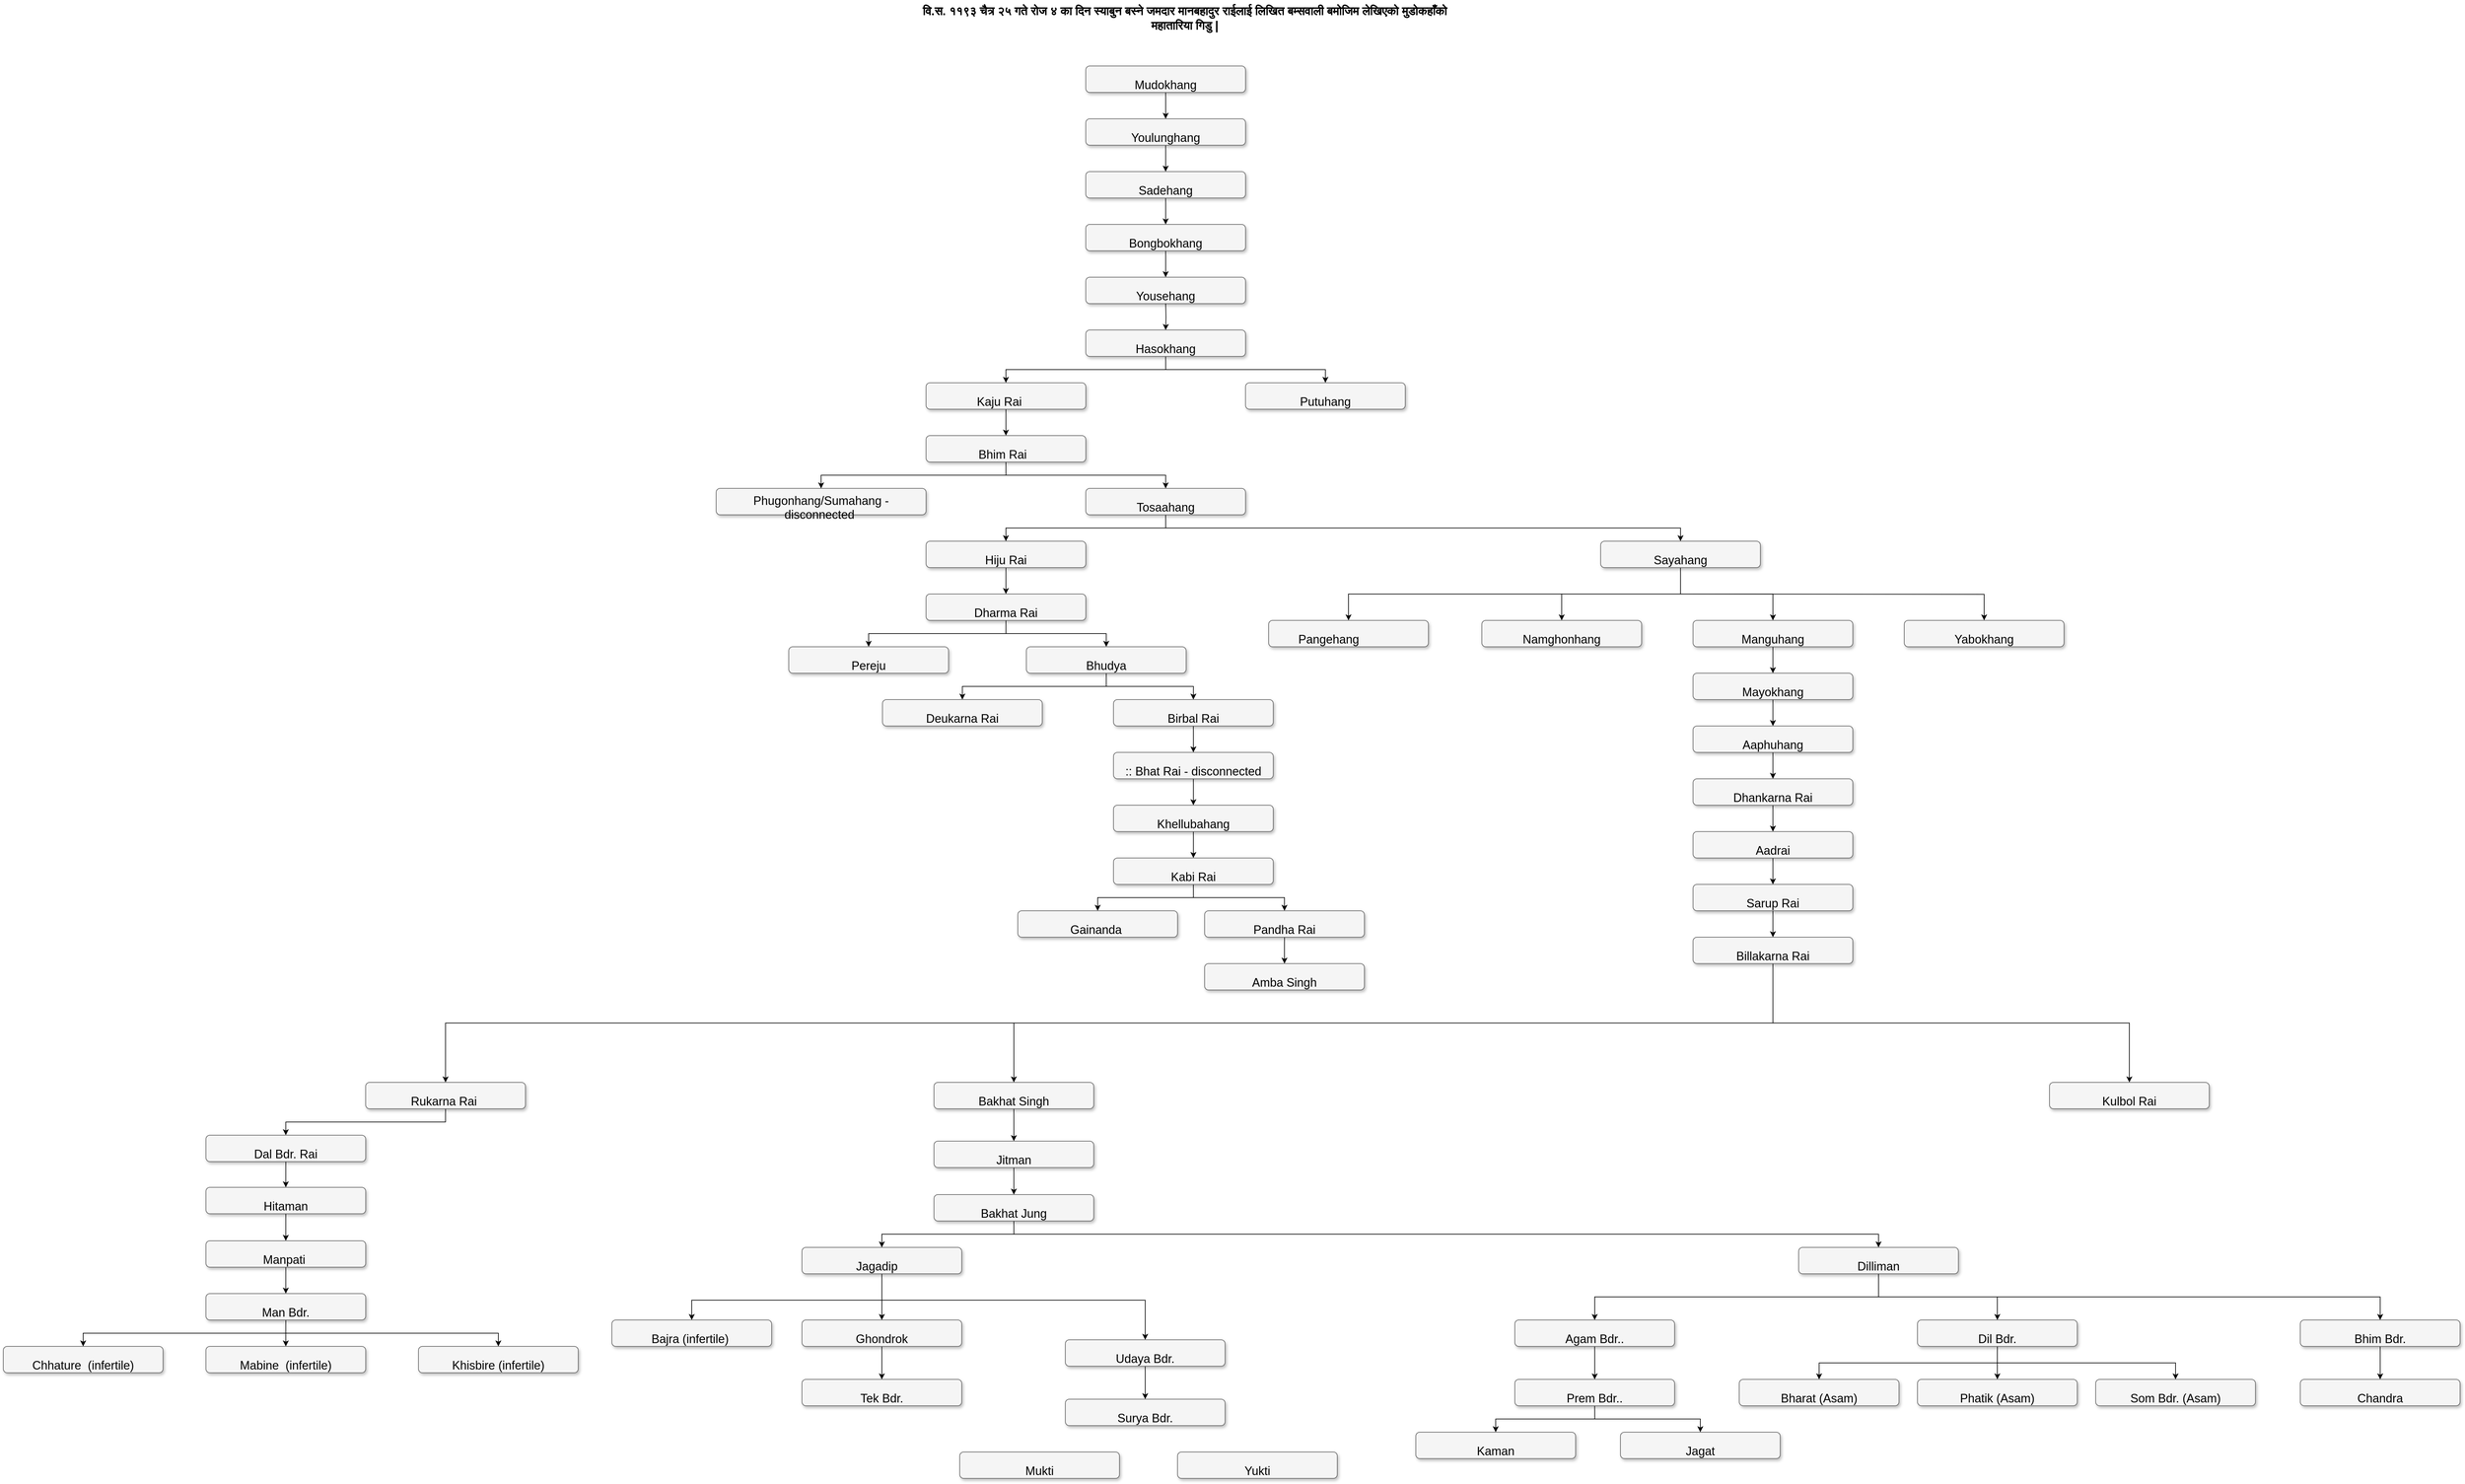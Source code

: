 <mxfile version="14.3.0" type="github">
  <diagram name="Page-1" id="b98fa263-6416-c6ec-5b7d-78bf54ef71d0">
    <mxGraphModel dx="2622" dy="1543" grid="0" gridSize="10" guides="1" tooltips="1" connect="1" arrows="1" fold="1" page="0" pageScale="1.5" pageWidth="827" pageHeight="1169" background="none" math="0" shadow="0">
      <root>
        <mxCell id="0" style=";html=1;" />
        <mxCell id="1" style=";html=1;" parent="0" />
        <mxCell id="pMGXM-O-2ihCk8tD-NnK-10" style="edgeStyle=orthogonalEdgeStyle;rounded=0;orthogonalLoop=1;jettySize=auto;html=1;exitX=0.5;exitY=1;exitDx=0;exitDy=0;entryX=0.5;entryY=0;entryDx=0;entryDy=0;fontSize=18;" edge="1" parent="1" source="pMGXM-O-2ihCk8tD-NnK-1" target="pMGXM-O-2ihCk8tD-NnK-5">
          <mxGeometry relative="1" as="geometry" />
        </mxCell>
        <mxCell id="pMGXM-O-2ihCk8tD-NnK-1" value="&lt;p class=&quot;MsoNormal&quot; style=&quot;margin-bottom: 0.0pt; line-height: normal; font-size: 18px;&quot;&gt;&lt;span style=&quot;font-size: 18px; line-height: 107%; font-family: calibri, sans-serif;&quot;&gt;Bongbokhang&lt;/span&gt;&lt;br style=&quot;font-size: 18px;&quot;&gt;&lt;/p&gt;" style="whiteSpace=wrap;html=1;rounded=1;shadow=1;strokeWidth=1;fontSize=18;align=center;fillColor=#f5f5f5;strokeColor=#666666;" vertex="1" parent="1">
          <mxGeometry x="600" y="-120" width="242" height="40" as="geometry" />
        </mxCell>
        <mxCell id="pMGXM-O-2ihCk8tD-NnK-9" style="edgeStyle=orthogonalEdgeStyle;rounded=0;orthogonalLoop=1;jettySize=auto;html=1;exitX=0.5;exitY=1;exitDx=0;exitDy=0;entryX=0.5;entryY=0;entryDx=0;entryDy=0;fontSize=18;" edge="1" parent="1" source="pMGXM-O-2ihCk8tD-NnK-2" target="pMGXM-O-2ihCk8tD-NnK-1">
          <mxGeometry relative="1" as="geometry" />
        </mxCell>
        <mxCell id="pMGXM-O-2ihCk8tD-NnK-2" value="&lt;p class=&quot;MsoNormal&quot; style=&quot;margin-bottom: 0.0pt; line-height: normal; font-size: 18px;&quot;&gt;&lt;span style=&quot;font-size: 18px;&quot;&gt;Sadehang&lt;/span&gt;&lt;/p&gt;" style="whiteSpace=wrap;html=1;rounded=1;shadow=1;strokeWidth=1;fontSize=18;align=center;fillColor=#f5f5f5;strokeColor=#666666;" vertex="1" parent="1">
          <mxGeometry x="600" y="-200" width="242" height="40" as="geometry" />
        </mxCell>
        <mxCell id="pMGXM-O-2ihCk8tD-NnK-8" style="edgeStyle=orthogonalEdgeStyle;rounded=0;orthogonalLoop=1;jettySize=auto;html=1;exitX=0.5;exitY=1;exitDx=0;exitDy=0;fontSize=18;" edge="1" parent="1" source="pMGXM-O-2ihCk8tD-NnK-3" target="pMGXM-O-2ihCk8tD-NnK-2">
          <mxGeometry relative="1" as="geometry" />
        </mxCell>
        <mxCell id="pMGXM-O-2ihCk8tD-NnK-3" value="&lt;p class=&quot;MsoNormal&quot; style=&quot;margin-bottom: 0.0pt; line-height: normal; font-size: 18px;&quot;&gt;&lt;span style=&quot;font-size: 18px; line-height: 107%; font-family: calibri, sans-serif;&quot;&gt;Youlunghang&lt;/span&gt;&lt;br style=&quot;font-size: 18px;&quot;&gt;&lt;/p&gt;" style="whiteSpace=wrap;html=1;rounded=1;shadow=1;strokeWidth=1;fontSize=18;align=center;fillColor=#f5f5f5;strokeColor=#666666;" vertex="1" parent="1">
          <mxGeometry x="600" y="-280" width="242" height="40" as="geometry" />
        </mxCell>
        <mxCell id="pMGXM-O-2ihCk8tD-NnK-7" style="edgeStyle=orthogonalEdgeStyle;rounded=0;orthogonalLoop=1;jettySize=auto;html=1;exitX=0.5;exitY=1;exitDx=0;exitDy=0;fontSize=18;" edge="1" parent="1" source="pMGXM-O-2ihCk8tD-NnK-4" target="pMGXM-O-2ihCk8tD-NnK-3">
          <mxGeometry relative="1" as="geometry" />
        </mxCell>
        <mxCell id="pMGXM-O-2ihCk8tD-NnK-4" value="&lt;p class=&quot;MsoNormal&quot; style=&quot;margin-bottom: 0.0pt; line-height: normal; font-size: 18px;&quot;&gt;&lt;span style=&quot;font-size: 18px;&quot;&gt;Mudokhang&lt;/span&gt;&lt;/p&gt;" style="whiteSpace=wrap;html=1;rounded=1;shadow=1;strokeWidth=1;fontSize=18;align=center;fillColor=#f5f5f5;strokeColor=#666666;" vertex="1" parent="1">
          <mxGeometry x="600" y="-360" width="242" height="40" as="geometry" />
        </mxCell>
        <mxCell id="pMGXM-O-2ihCk8tD-NnK-5" value="&lt;p class=&quot;MsoNormal&quot; style=&quot;margin-bottom: 0.0pt; line-height: normal; font-size: 18px;&quot;&gt;&lt;span style=&quot;font-size: 18px;&quot;&gt;Yousehang&lt;/span&gt;&lt;/p&gt;" style="whiteSpace=wrap;html=1;rounded=1;shadow=1;strokeWidth=1;fontSize=18;align=center;fillColor=#f5f5f5;strokeColor=#666666;" vertex="1" parent="1">
          <mxGeometry x="600" y="-40" width="242" height="40" as="geometry" />
        </mxCell>
        <mxCell id="pMGXM-O-2ihCk8tD-NnK-11" style="edgeStyle=orthogonalEdgeStyle;rounded=0;orthogonalLoop=1;jettySize=auto;html=1;exitX=0.5;exitY=1;exitDx=0;exitDy=0;entryX=0.5;entryY=0;entryDx=0;entryDy=0;fontSize=18;" edge="1" parent="1">
          <mxGeometry relative="1" as="geometry">
            <mxPoint x="721.0" as="sourcePoint" />
            <mxPoint x="721.0" y="40" as="targetPoint" />
          </mxGeometry>
        </mxCell>
        <mxCell id="pMGXM-O-2ihCk8tD-NnK-16" style="edgeStyle=orthogonalEdgeStyle;rounded=0;orthogonalLoop=1;jettySize=auto;html=1;exitX=0.5;exitY=1;exitDx=0;exitDy=0;fontSize=18;" edge="1" parent="1" source="pMGXM-O-2ihCk8tD-NnK-13" target="pMGXM-O-2ihCk8tD-NnK-14">
          <mxGeometry relative="1" as="geometry" />
        </mxCell>
        <mxCell id="pMGXM-O-2ihCk8tD-NnK-20" style="edgeStyle=orthogonalEdgeStyle;rounded=0;orthogonalLoop=1;jettySize=auto;html=1;fontSize=18;" edge="1" parent="1" source="pMGXM-O-2ihCk8tD-NnK-13" target="pMGXM-O-2ihCk8tD-NnK-15">
          <mxGeometry relative="1" as="geometry" />
        </mxCell>
        <mxCell id="pMGXM-O-2ihCk8tD-NnK-13" value="&lt;p class=&quot;MsoNormal&quot; style=&quot;margin-bottom: 0.0pt; line-height: normal; font-size: 18px;&quot;&gt;&lt;span style=&quot;font-size: 18px; line-height: 107%; font-family: calibri, sans-serif;&quot;&gt;Hasokhang&lt;/span&gt;&lt;br style=&quot;font-size: 18px;&quot;&gt;&lt;/p&gt;" style="whiteSpace=wrap;html=1;rounded=1;shadow=1;strokeWidth=1;fontSize=18;align=center;fillColor=#f5f5f5;strokeColor=#666666;" vertex="1" parent="1">
          <mxGeometry x="600" y="40" width="242" height="40" as="geometry" />
        </mxCell>
        <mxCell id="pMGXM-O-2ihCk8tD-NnK-22" style="edgeStyle=orthogonalEdgeStyle;rounded=0;orthogonalLoop=1;jettySize=auto;html=1;exitX=0.5;exitY=1;exitDx=0;exitDy=0;entryX=0.5;entryY=0;entryDx=0;entryDy=0;fontSize=18;" edge="1" parent="1" source="pMGXM-O-2ihCk8tD-NnK-14" target="pMGXM-O-2ihCk8tD-NnK-21">
          <mxGeometry relative="1" as="geometry" />
        </mxCell>
        <mxCell id="pMGXM-O-2ihCk8tD-NnK-14" value="&lt;p class=&quot;MsoNormal&quot; style=&quot;margin-bottom: 0.0pt; line-height: normal; font-size: 18px;&quot;&gt;&lt;span style=&quot;font-size: 18px; line-height: 107%; font-family: calibri, sans-serif;&quot;&gt;Kaju Rai&amp;nbsp; &amp;nbsp;&amp;nbsp;&lt;/span&gt;&lt;br style=&quot;font-size: 18px;&quot;&gt;&lt;/p&gt;" style="whiteSpace=wrap;html=1;rounded=1;shadow=1;strokeWidth=1;fontSize=18;align=center;fillColor=#f5f5f5;strokeColor=#666666;" vertex="1" parent="1">
          <mxGeometry x="358" y="120" width="242" height="40" as="geometry" />
        </mxCell>
        <mxCell id="pMGXM-O-2ihCk8tD-NnK-15" value="&lt;p class=&quot;MsoNormal&quot; style=&quot;margin-bottom: 0.0pt; line-height: normal; font-size: 18px;&quot;&gt;&lt;span style=&quot;font-size: 18px; line-height: 107%; font-family: calibri, sans-serif;&quot;&gt;Putuhang&lt;/span&gt;&lt;br style=&quot;font-size: 18px;&quot;&gt;&lt;/p&gt;" style="whiteSpace=wrap;html=1;rounded=1;shadow=1;strokeWidth=1;fontSize=18;align=center;fillColor=#f5f5f5;strokeColor=#666666;" vertex="1" parent="1">
          <mxGeometry x="842" y="120" width="242" height="40" as="geometry" />
        </mxCell>
        <mxCell id="pMGXM-O-2ihCk8tD-NnK-25" style="edgeStyle=orthogonalEdgeStyle;rounded=0;orthogonalLoop=1;jettySize=auto;html=1;exitX=0.5;exitY=1;exitDx=0;exitDy=0;entryX=0.5;entryY=0;entryDx=0;entryDy=0;fontSize=18;" edge="1" parent="1" source="pMGXM-O-2ihCk8tD-NnK-21" target="pMGXM-O-2ihCk8tD-NnK-24">
          <mxGeometry relative="1" as="geometry" />
        </mxCell>
        <mxCell id="pMGXM-O-2ihCk8tD-NnK-27" style="edgeStyle=orthogonalEdgeStyle;rounded=0;orthogonalLoop=1;jettySize=auto;html=1;exitX=0.5;exitY=1;exitDx=0;exitDy=0;fontSize=18;" edge="1" parent="1" source="pMGXM-O-2ihCk8tD-NnK-21" target="pMGXM-O-2ihCk8tD-NnK-26">
          <mxGeometry relative="1" as="geometry" />
        </mxCell>
        <mxCell id="pMGXM-O-2ihCk8tD-NnK-21" value="&lt;p class=&quot;MsoNormal&quot; style=&quot;margin-bottom: 0.0pt; line-height: normal; font-size: 18px;&quot;&gt;&lt;span style=&quot;font-size: 18px; line-height: 107%; font-family: calibri, sans-serif;&quot;&gt;Bhim Rai&amp;nbsp;&amp;nbsp;&lt;/span&gt;&lt;br style=&quot;font-size: 18px;&quot;&gt;&lt;/p&gt;" style="whiteSpace=wrap;html=1;rounded=1;shadow=1;strokeWidth=1;fontSize=18;align=center;fillColor=#f5f5f5;strokeColor=#666666;" vertex="1" parent="1">
          <mxGeometry x="358" y="200" width="242" height="40" as="geometry" />
        </mxCell>
        <mxCell id="pMGXM-O-2ihCk8tD-NnK-24" value="&lt;p class=&quot;MsoNormal&quot; style=&quot;margin-bottom: 0.0pt; line-height: normal; font-size: 18px;&quot;&gt;&lt;span style=&quot;font-size: 18px; line-height: 107%; font-family: calibri, sans-serif;&quot;&gt;Phugonhang/Sumahang - disconnected&amp;nbsp;&lt;/span&gt;&lt;br style=&quot;font-size: 18px;&quot;&gt;&lt;/p&gt;" style="whiteSpace=wrap;html=1;rounded=1;shadow=1;strokeWidth=1;fontSize=18;align=center;fillColor=#f5f5f5;strokeColor=#666666;" vertex="1" parent="1">
          <mxGeometry x="40" y="280" width="318" height="40" as="geometry" />
        </mxCell>
        <mxCell id="pMGXM-O-2ihCk8tD-NnK-31" style="edgeStyle=orthogonalEdgeStyle;rounded=0;orthogonalLoop=1;jettySize=auto;html=1;exitX=0.5;exitY=1;exitDx=0;exitDy=0;entryX=0.5;entryY=0;entryDx=0;entryDy=0;fontSize=18;" edge="1" parent="1" source="pMGXM-O-2ihCk8tD-NnK-26" target="pMGXM-O-2ihCk8tD-NnK-28">
          <mxGeometry relative="1" as="geometry" />
        </mxCell>
        <mxCell id="pMGXM-O-2ihCk8tD-NnK-32" style="edgeStyle=orthogonalEdgeStyle;rounded=0;orthogonalLoop=1;jettySize=auto;html=1;exitX=0.5;exitY=1;exitDx=0;exitDy=0;fontSize=18;" edge="1" parent="1" source="pMGXM-O-2ihCk8tD-NnK-26" target="pMGXM-O-2ihCk8tD-NnK-29">
          <mxGeometry relative="1" as="geometry" />
        </mxCell>
        <mxCell id="pMGXM-O-2ihCk8tD-NnK-26" value="&lt;p class=&quot;MsoNormal&quot; style=&quot;margin-bottom: 0.0pt; line-height: normal; font-size: 18px;&quot;&gt;&lt;span style=&quot;font-size: 18px; line-height: 107%; font-family: calibri, sans-serif;&quot;&gt;Tosaahang&lt;/span&gt;&lt;br style=&quot;font-size: 18px;&quot;&gt;&lt;/p&gt;" style="whiteSpace=wrap;html=1;rounded=1;shadow=1;strokeWidth=1;fontSize=18;align=center;fillColor=#f5f5f5;strokeColor=#666666;" vertex="1" parent="1">
          <mxGeometry x="600" y="280" width="242" height="40" as="geometry" />
        </mxCell>
        <mxCell id="pMGXM-O-2ihCk8tD-NnK-34" style="edgeStyle=orthogonalEdgeStyle;rounded=0;orthogonalLoop=1;jettySize=auto;html=1;exitX=0.5;exitY=1;exitDx=0;exitDy=0;entryX=0.5;entryY=0;entryDx=0;entryDy=0;fontSize=18;" edge="1" parent="1" source="pMGXM-O-2ihCk8tD-NnK-28" target="pMGXM-O-2ihCk8tD-NnK-33">
          <mxGeometry relative="1" as="geometry" />
        </mxCell>
        <mxCell id="pMGXM-O-2ihCk8tD-NnK-28" value="&lt;p class=&quot;MsoNormal&quot; style=&quot;margin-bottom: 0.0pt; line-height: normal; font-size: 18px;&quot;&gt;&lt;span style=&quot;font-size: 18px; line-height: 107%; font-family: calibri, sans-serif;&quot;&gt;Hiju Rai&lt;/span&gt;&lt;br style=&quot;font-size: 18px;&quot;&gt;&lt;/p&gt;" style="whiteSpace=wrap;html=1;rounded=1;shadow=1;strokeWidth=1;fontSize=18;align=center;fillColor=#f5f5f5;strokeColor=#666666;" vertex="1" parent="1">
          <mxGeometry x="358" y="360" width="242" height="40" as="geometry" />
        </mxCell>
        <mxCell id="pMGXM-O-2ihCk8tD-NnK-47" style="edgeStyle=orthogonalEdgeStyle;rounded=0;orthogonalLoop=1;jettySize=auto;html=1;exitX=0.5;exitY=1;exitDx=0;exitDy=0;fontSize=18;" edge="1" parent="1" source="pMGXM-O-2ihCk8tD-NnK-29" target="pMGXM-O-2ihCk8tD-NnK-41">
          <mxGeometry relative="1" as="geometry" />
        </mxCell>
        <mxCell id="pMGXM-O-2ihCk8tD-NnK-48" style="edgeStyle=orthogonalEdgeStyle;rounded=0;orthogonalLoop=1;jettySize=auto;html=1;fontSize=18;" edge="1" parent="1" source="pMGXM-O-2ihCk8tD-NnK-29" target="pMGXM-O-2ihCk8tD-NnK-42">
          <mxGeometry relative="1" as="geometry" />
        </mxCell>
        <mxCell id="pMGXM-O-2ihCk8tD-NnK-49" style="edgeStyle=orthogonalEdgeStyle;rounded=0;orthogonalLoop=1;jettySize=auto;html=1;entryX=0.5;entryY=0;entryDx=0;entryDy=0;fontSize=18;" edge="1" parent="1" target="pMGXM-O-2ihCk8tD-NnK-45">
          <mxGeometry relative="1" as="geometry">
            <mxPoint x="1501" y="440" as="sourcePoint" />
          </mxGeometry>
        </mxCell>
        <mxCell id="pMGXM-O-2ihCk8tD-NnK-52" style="edgeStyle=orthogonalEdgeStyle;rounded=0;orthogonalLoop=1;jettySize=auto;html=1;fontSize=18;" edge="1" parent="1" source="pMGXM-O-2ihCk8tD-NnK-29" target="pMGXM-O-2ihCk8tD-NnK-44">
          <mxGeometry relative="1" as="geometry" />
        </mxCell>
        <mxCell id="pMGXM-O-2ihCk8tD-NnK-29" value="&lt;p class=&quot;MsoNormal&quot; style=&quot;margin-bottom: 0.0pt; line-height: normal; font-size: 18px;&quot;&gt;&lt;span style=&quot;font-size: 18px; line-height: 107%; font-family: calibri, sans-serif;&quot;&gt;Sayahang&lt;/span&gt;&lt;br style=&quot;font-size: 18px;&quot;&gt;&lt;/p&gt;" style="whiteSpace=wrap;html=1;rounded=1;shadow=1;strokeWidth=1;fontSize=18;align=center;fillColor=#f5f5f5;strokeColor=#666666;" vertex="1" parent="1">
          <mxGeometry x="1380" y="360" width="242" height="40" as="geometry" />
        </mxCell>
        <mxCell id="pMGXM-O-2ihCk8tD-NnK-37" style="edgeStyle=orthogonalEdgeStyle;rounded=0;orthogonalLoop=1;jettySize=auto;html=1;exitX=0.5;exitY=1;exitDx=0;exitDy=0;entryX=0.5;entryY=0;entryDx=0;entryDy=0;fontSize=18;" edge="1" parent="1" source="pMGXM-O-2ihCk8tD-NnK-33" target="pMGXM-O-2ihCk8tD-NnK-35">
          <mxGeometry relative="1" as="geometry" />
        </mxCell>
        <mxCell id="pMGXM-O-2ihCk8tD-NnK-40" style="edgeStyle=orthogonalEdgeStyle;rounded=0;orthogonalLoop=1;jettySize=auto;html=1;exitX=0.5;exitY=1;exitDx=0;exitDy=0;fontSize=18;" edge="1" parent="1" source="pMGXM-O-2ihCk8tD-NnK-33" target="pMGXM-O-2ihCk8tD-NnK-36">
          <mxGeometry relative="1" as="geometry" />
        </mxCell>
        <mxCell id="pMGXM-O-2ihCk8tD-NnK-33" value="&lt;p class=&quot;MsoNormal&quot; style=&quot;margin-bottom: 0.0pt; line-height: normal; font-size: 18px;&quot;&gt;&lt;span style=&quot;font-size: 18px; line-height: 107%; font-family: calibri, sans-serif;&quot;&gt;Dharma Rai&lt;/span&gt;&lt;br style=&quot;font-size: 18px;&quot;&gt;&lt;/p&gt;" style="whiteSpace=wrap;html=1;rounded=1;shadow=1;strokeWidth=1;fontSize=18;align=center;fillColor=#f5f5f5;strokeColor=#666666;" vertex="1" parent="1">
          <mxGeometry x="358" y="440" width="242" height="40" as="geometry" />
        </mxCell>
        <mxCell id="pMGXM-O-2ihCk8tD-NnK-35" value="&lt;p class=&quot;MsoNormal&quot; style=&quot;margin-bottom: 0.0pt; line-height: normal; font-size: 18px;&quot;&gt;&lt;span style=&quot;font-size: 18px; line-height: 107%; font-family: calibri, sans-serif;&quot;&gt;Pereju&lt;/span&gt;&lt;br style=&quot;font-size: 18px;&quot;&gt;&lt;/p&gt;" style="whiteSpace=wrap;html=1;rounded=1;shadow=1;strokeWidth=1;fontSize=18;align=center;fillColor=#f5f5f5;strokeColor=#666666;" vertex="1" parent="1">
          <mxGeometry x="150" y="520" width="242" height="40" as="geometry" />
        </mxCell>
        <mxCell id="pMGXM-O-2ihCk8tD-NnK-142" style="edgeStyle=orthogonalEdgeStyle;rounded=0;orthogonalLoop=1;jettySize=auto;html=1;exitX=0.5;exitY=1;exitDx=0;exitDy=0;fontSize=18;" edge="1" parent="1" source="pMGXM-O-2ihCk8tD-NnK-36" target="pMGXM-O-2ihCk8tD-NnK-140">
          <mxGeometry relative="1" as="geometry">
            <mxPoint x="583.0" y="560" as="sourcePoint" />
          </mxGeometry>
        </mxCell>
        <mxCell id="pMGXM-O-2ihCk8tD-NnK-143" style="edgeStyle=orthogonalEdgeStyle;rounded=0;orthogonalLoop=1;jettySize=auto;html=1;exitX=0.5;exitY=1;exitDx=0;exitDy=0;entryX=0.5;entryY=0;entryDx=0;entryDy=0;fontSize=18;" edge="1" parent="1" source="pMGXM-O-2ihCk8tD-NnK-36" target="pMGXM-O-2ihCk8tD-NnK-141">
          <mxGeometry relative="1" as="geometry">
            <mxPoint x="583.0" y="560" as="sourcePoint" />
          </mxGeometry>
        </mxCell>
        <mxCell id="pMGXM-O-2ihCk8tD-NnK-36" value="&lt;p class=&quot;MsoNormal&quot; style=&quot;margin-bottom: 0.0pt; line-height: normal; font-size: 18px;&quot;&gt;&lt;span style=&quot;font-size: 18px; line-height: 107%; font-family: calibri, sans-serif;&quot;&gt;Bhudya&lt;/span&gt;&lt;br style=&quot;font-size: 18px;&quot;&gt;&lt;/p&gt;" style="whiteSpace=wrap;html=1;rounded=1;shadow=1;strokeWidth=1;fontSize=18;align=center;fillColor=#f5f5f5;strokeColor=#666666;" vertex="1" parent="1">
          <mxGeometry x="510" y="520" width="242" height="40" as="geometry" />
        </mxCell>
        <mxCell id="pMGXM-O-2ihCk8tD-NnK-41" value="&lt;p class=&quot;MsoNormal&quot; style=&quot;margin-bottom: 0.0pt; line-height: normal; font-size: 18px;&quot;&gt;&lt;span style=&quot;font-size: 18px; line-height: 107%; font-family: calibri, sans-serif;&quot;&gt;Pangehang &amp;nbsp;&amp;nbsp;&amp;nbsp;&amp;nbsp;&amp;nbsp;&amp;nbsp; &amp;nbsp; &amp;nbsp;&amp;nbsp;&lt;/span&gt;&lt;br style=&quot;font-size: 18px;&quot;&gt;&lt;/p&gt;" style="whiteSpace=wrap;html=1;rounded=1;shadow=1;strokeWidth=1;fontSize=18;align=center;fillColor=#f5f5f5;strokeColor=#666666;" vertex="1" parent="1">
          <mxGeometry x="877" y="480" width="242" height="40" as="geometry" />
        </mxCell>
        <mxCell id="pMGXM-O-2ihCk8tD-NnK-42" value="&lt;p class=&quot;MsoNormal&quot; style=&quot;margin-bottom: 0.0pt; line-height: normal; font-size: 18px;&quot;&gt;&lt;span style=&quot;font-size: 18px; line-height: 107%; font-family: calibri, sans-serif;&quot;&gt;Namghonhang&lt;/span&gt;&lt;br style=&quot;font-size: 18px;&quot;&gt;&lt;/p&gt;" style="whiteSpace=wrap;html=1;rounded=1;shadow=1;strokeWidth=1;fontSize=18;align=center;fillColor=#f5f5f5;strokeColor=#666666;" vertex="1" parent="1">
          <mxGeometry x="1200" y="480" width="242" height="40" as="geometry" />
        </mxCell>
        <mxCell id="pMGXM-O-2ihCk8tD-NnK-59" style="edgeStyle=orthogonalEdgeStyle;rounded=0;orthogonalLoop=1;jettySize=auto;html=1;exitX=0.5;exitY=1;exitDx=0;exitDy=0;entryX=0.5;entryY=0;entryDx=0;entryDy=0;fontSize=18;" edge="1" parent="1" source="pMGXM-O-2ihCk8tD-NnK-44" target="pMGXM-O-2ihCk8tD-NnK-53">
          <mxGeometry relative="1" as="geometry" />
        </mxCell>
        <mxCell id="pMGXM-O-2ihCk8tD-NnK-44" value="&lt;p class=&quot;MsoNormal&quot; style=&quot;margin-bottom: 0.0pt; line-height: normal; font-size: 18px;&quot;&gt;&lt;span style=&quot;font-size: 18px; line-height: 107%; font-family: calibri, sans-serif;&quot;&gt;Manguhang&lt;/span&gt;&lt;br style=&quot;font-size: 18px;&quot;&gt;&lt;/p&gt;" style="whiteSpace=wrap;html=1;rounded=1;shadow=1;strokeWidth=1;fontSize=18;align=center;fillColor=#f5f5f5;strokeColor=#666666;" vertex="1" parent="1">
          <mxGeometry x="1520" y="480" width="242" height="40" as="geometry" />
        </mxCell>
        <mxCell id="pMGXM-O-2ihCk8tD-NnK-45" value="&lt;p class=&quot;MsoNormal&quot; style=&quot;margin-bottom: 0.0pt; line-height: normal; font-size: 18px;&quot;&gt;&lt;span style=&quot;font-size: 18px; line-height: 107%; font-family: calibri, sans-serif;&quot;&gt;Yabokhang&lt;/span&gt;&lt;br style=&quot;font-size: 18px;&quot;&gt;&lt;/p&gt;" style="whiteSpace=wrap;html=1;rounded=1;shadow=1;strokeWidth=1;fontSize=18;align=center;fillColor=#f5f5f5;strokeColor=#666666;" vertex="1" parent="1">
          <mxGeometry x="1840" y="480" width="242" height="40" as="geometry" />
        </mxCell>
        <mxCell id="pMGXM-O-2ihCk8tD-NnK-60" style="edgeStyle=orthogonalEdgeStyle;rounded=0;orthogonalLoop=1;jettySize=auto;html=1;exitX=0.5;exitY=1;exitDx=0;exitDy=0;entryX=0.5;entryY=0;entryDx=0;entryDy=0;fontSize=18;" edge="1" parent="1" source="pMGXM-O-2ihCk8tD-NnK-53" target="pMGXM-O-2ihCk8tD-NnK-54">
          <mxGeometry relative="1" as="geometry" />
        </mxCell>
        <mxCell id="pMGXM-O-2ihCk8tD-NnK-53" value="&lt;p class=&quot;MsoNormal&quot; style=&quot;margin-bottom: 0.0pt; line-height: normal; font-size: 18px;&quot;&gt;&lt;span style=&quot;font-size: 18px; line-height: 107%; font-family: calibri, sans-serif;&quot;&gt;Mayokhang&lt;/span&gt;&lt;br style=&quot;font-size: 18px;&quot;&gt;&lt;/p&gt;" style="whiteSpace=wrap;html=1;rounded=1;shadow=1;strokeWidth=1;fontSize=18;align=center;fillColor=#f5f5f5;strokeColor=#666666;" vertex="1" parent="1">
          <mxGeometry x="1520" y="560" width="242" height="40" as="geometry" />
        </mxCell>
        <mxCell id="pMGXM-O-2ihCk8tD-NnK-61" style="edgeStyle=orthogonalEdgeStyle;rounded=0;orthogonalLoop=1;jettySize=auto;html=1;exitX=0.5;exitY=1;exitDx=0;exitDy=0;entryX=0.5;entryY=0;entryDx=0;entryDy=0;fontSize=18;" edge="1" parent="1" source="pMGXM-O-2ihCk8tD-NnK-54" target="pMGXM-O-2ihCk8tD-NnK-55">
          <mxGeometry relative="1" as="geometry" />
        </mxCell>
        <mxCell id="pMGXM-O-2ihCk8tD-NnK-54" value="&lt;p class=&quot;MsoNormal&quot; style=&quot;margin-bottom: 0.0pt; line-height: normal; font-size: 18px;&quot;&gt;&lt;span style=&quot;font-size: 18px; line-height: 107%; font-family: calibri, sans-serif;&quot;&gt;Aaphuhang&lt;/span&gt;&lt;br style=&quot;font-size: 18px;&quot;&gt;&lt;/p&gt;" style="whiteSpace=wrap;html=1;rounded=1;shadow=1;strokeWidth=1;fontSize=18;align=center;fillColor=#f5f5f5;strokeColor=#666666;" vertex="1" parent="1">
          <mxGeometry x="1520" y="640" width="242" height="40" as="geometry" />
        </mxCell>
        <mxCell id="pMGXM-O-2ihCk8tD-NnK-62" style="edgeStyle=orthogonalEdgeStyle;rounded=0;orthogonalLoop=1;jettySize=auto;html=1;exitX=0.5;exitY=1;exitDx=0;exitDy=0;entryX=0.5;entryY=0;entryDx=0;entryDy=0;fontSize=18;" edge="1" parent="1" source="pMGXM-O-2ihCk8tD-NnK-55" target="pMGXM-O-2ihCk8tD-NnK-56">
          <mxGeometry relative="1" as="geometry" />
        </mxCell>
        <mxCell id="pMGXM-O-2ihCk8tD-NnK-55" value="&lt;p class=&quot;MsoNormal&quot; style=&quot;margin-bottom: 0.0pt; line-height: normal; font-size: 18px;&quot;&gt;&lt;span style=&quot;font-size: 18px; line-height: 107%; font-family: calibri, sans-serif;&quot;&gt;Dhankarna Rai&lt;/span&gt;&lt;br style=&quot;font-size: 18px;&quot;&gt;&lt;/p&gt;" style="whiteSpace=wrap;html=1;rounded=1;shadow=1;strokeWidth=1;fontSize=18;align=center;fillColor=#f5f5f5;strokeColor=#666666;" vertex="1" parent="1">
          <mxGeometry x="1520" y="720" width="242" height="40" as="geometry" />
        </mxCell>
        <mxCell id="pMGXM-O-2ihCk8tD-NnK-63" style="edgeStyle=orthogonalEdgeStyle;rounded=0;orthogonalLoop=1;jettySize=auto;html=1;exitX=0.5;exitY=1;exitDx=0;exitDy=0;entryX=0.5;entryY=0;entryDx=0;entryDy=0;fontSize=18;" edge="1" parent="1" source="pMGXM-O-2ihCk8tD-NnK-56" target="pMGXM-O-2ihCk8tD-NnK-57">
          <mxGeometry relative="1" as="geometry" />
        </mxCell>
        <mxCell id="pMGXM-O-2ihCk8tD-NnK-56" value="&lt;p class=&quot;MsoNormal&quot; style=&quot;margin-bottom: 0.0pt; line-height: normal; font-size: 18px;&quot;&gt;&lt;span style=&quot;font-size: 18px; line-height: 107%; font-family: calibri, sans-serif;&quot;&gt;Aadrai&lt;/span&gt;&lt;br style=&quot;font-size: 18px;&quot;&gt;&lt;/p&gt;" style="whiteSpace=wrap;html=1;rounded=1;shadow=1;strokeWidth=1;fontSize=18;align=center;fillColor=#f5f5f5;strokeColor=#666666;" vertex="1" parent="1">
          <mxGeometry x="1520" y="800" width="242" height="40" as="geometry" />
        </mxCell>
        <mxCell id="pMGXM-O-2ihCk8tD-NnK-67" style="edgeStyle=orthogonalEdgeStyle;rounded=0;orthogonalLoop=1;jettySize=auto;html=1;exitX=0.5;exitY=1;exitDx=0;exitDy=0;entryX=0.5;entryY=0;entryDx=0;entryDy=0;fontSize=18;" edge="1" parent="1" source="pMGXM-O-2ihCk8tD-NnK-57" target="pMGXM-O-2ihCk8tD-NnK-64">
          <mxGeometry relative="1" as="geometry" />
        </mxCell>
        <mxCell id="pMGXM-O-2ihCk8tD-NnK-57" value="&lt;p class=&quot;MsoNormal&quot; style=&quot;margin-bottom: 0.0pt; line-height: normal; font-size: 18px;&quot;&gt;&lt;span style=&quot;font-size: 18px; line-height: 107%; font-family: calibri, sans-serif;&quot;&gt;Sarup Rai&lt;/span&gt;&lt;br style=&quot;font-size: 18px;&quot;&gt;&lt;/p&gt;" style="whiteSpace=wrap;html=1;rounded=1;shadow=1;strokeWidth=1;fontSize=18;align=center;fillColor=#f5f5f5;strokeColor=#666666;" vertex="1" parent="1">
          <mxGeometry x="1520" y="880" width="242" height="40" as="geometry" />
        </mxCell>
        <mxCell id="pMGXM-O-2ihCk8tD-NnK-70" style="edgeStyle=orthogonalEdgeStyle;rounded=0;orthogonalLoop=1;jettySize=auto;html=1;exitX=0.5;exitY=1;exitDx=0;exitDy=0;fontSize=18;" edge="1" parent="1" source="pMGXM-O-2ihCk8tD-NnK-64" target="pMGXM-O-2ihCk8tD-NnK-68">
          <mxGeometry relative="1" as="geometry" />
        </mxCell>
        <mxCell id="pMGXM-O-2ihCk8tD-NnK-160" style="edgeStyle=orthogonalEdgeStyle;rounded=0;orthogonalLoop=1;jettySize=auto;html=1;exitX=0.5;exitY=1;exitDx=0;exitDy=0;entryX=0.5;entryY=0;entryDx=0;entryDy=0;fontSize=18;" edge="1" parent="1" source="pMGXM-O-2ihCk8tD-NnK-64" target="pMGXM-O-2ihCk8tD-NnK-69">
          <mxGeometry relative="1" as="geometry" />
        </mxCell>
        <mxCell id="pMGXM-O-2ihCk8tD-NnK-163" style="edgeStyle=orthogonalEdgeStyle;rounded=0;orthogonalLoop=1;jettySize=auto;html=1;exitX=0.5;exitY=1;exitDx=0;exitDy=0;fontSize=18;" edge="1" parent="1" source="pMGXM-O-2ihCk8tD-NnK-64" target="pMGXM-O-2ihCk8tD-NnK-73">
          <mxGeometry relative="1" as="geometry" />
        </mxCell>
        <mxCell id="pMGXM-O-2ihCk8tD-NnK-64" value="&lt;p class=&quot;MsoNormal&quot; style=&quot;margin-bottom: 0.0pt; line-height: normal; font-size: 18px;&quot;&gt;&lt;span style=&quot;font-size: 18px; line-height: 107%; font-family: calibri, sans-serif;&quot;&gt;Billakarna Rai&lt;/span&gt;&lt;br style=&quot;font-size: 18px;&quot;&gt;&lt;/p&gt;" style="whiteSpace=wrap;html=1;rounded=1;shadow=1;strokeWidth=1;fontSize=18;align=center;fillColor=#f5f5f5;strokeColor=#666666;" vertex="1" parent="1">
          <mxGeometry x="1520" y="960" width="242" height="40" as="geometry" />
        </mxCell>
        <mxCell id="pMGXM-O-2ihCk8tD-NnK-75" style="edgeStyle=orthogonalEdgeStyle;rounded=0;orthogonalLoop=1;jettySize=auto;html=1;exitX=0.5;exitY=1;exitDx=0;exitDy=0;fontSize=18;" edge="1" parent="1" source="pMGXM-O-2ihCk8tD-NnK-68" target="pMGXM-O-2ihCk8tD-NnK-72">
          <mxGeometry relative="1" as="geometry" />
        </mxCell>
        <mxCell id="pMGXM-O-2ihCk8tD-NnK-68" value="&lt;p class=&quot;MsoNormal&quot; style=&quot;margin-bottom: 0.0pt; line-height: normal; font-size: 18px;&quot;&gt;&lt;span style=&quot;font-size: 18px; line-height: 107%; font-family: calibri, sans-serif;&quot;&gt;Rukarna Rai&amp;nbsp;&lt;/span&gt;&lt;br style=&quot;font-size: 18px;&quot;&gt;&lt;/p&gt;" style="whiteSpace=wrap;html=1;rounded=1;shadow=1;strokeWidth=1;fontSize=18;align=center;fillColor=#f5f5f5;strokeColor=#666666;" vertex="1" parent="1">
          <mxGeometry x="-491" y="1180" width="242" height="40" as="geometry" />
        </mxCell>
        <mxCell id="pMGXM-O-2ihCk8tD-NnK-69" value="&lt;p class=&quot;MsoNormal&quot; style=&quot;margin-bottom: 0.0pt; line-height: normal; font-size: 18px;&quot;&gt;&lt;span style=&quot;font-size: 18px; line-height: 107%; font-family: calibri, sans-serif;&quot;&gt;Kulbol Rai&lt;/span&gt;&lt;br style=&quot;font-size: 18px;&quot;&gt;&lt;/p&gt;" style="whiteSpace=wrap;html=1;rounded=1;shadow=1;strokeWidth=1;fontSize=18;align=center;fillColor=#f5f5f5;strokeColor=#666666;" vertex="1" parent="1">
          <mxGeometry x="2060" y="1180" width="242" height="40" as="geometry" />
        </mxCell>
        <mxCell id="pMGXM-O-2ihCk8tD-NnK-80" style="edgeStyle=orthogonalEdgeStyle;rounded=0;orthogonalLoop=1;jettySize=auto;html=1;exitX=0.5;exitY=1;exitDx=0;exitDy=0;entryX=0.5;entryY=0;entryDx=0;entryDy=0;fontSize=18;" edge="1" parent="1" source="pMGXM-O-2ihCk8tD-NnK-72" target="pMGXM-O-2ihCk8tD-NnK-77">
          <mxGeometry relative="1" as="geometry" />
        </mxCell>
        <mxCell id="pMGXM-O-2ihCk8tD-NnK-72" value="&lt;p class=&quot;MsoNormal&quot; style=&quot;margin-bottom: 0.0pt; line-height: normal; font-size: 18px;&quot;&gt;&lt;span style=&quot;font-size: 18px; line-height: 107%; font-family: calibri, sans-serif;&quot;&gt;Dal Bdr. Rai&lt;/span&gt;&lt;br style=&quot;font-size: 18px;&quot;&gt;&lt;/p&gt;" style="whiteSpace=wrap;html=1;rounded=1;shadow=1;strokeWidth=1;fontSize=18;align=center;fillColor=#f5f5f5;strokeColor=#666666;" vertex="1" parent="1">
          <mxGeometry x="-733" y="1260" width="242" height="40" as="geometry" />
        </mxCell>
        <mxCell id="pMGXM-O-2ihCk8tD-NnK-99" style="edgeStyle=orthogonalEdgeStyle;rounded=0;orthogonalLoop=1;jettySize=auto;html=1;exitX=0.5;exitY=1;exitDx=0;exitDy=0;entryX=0.5;entryY=0;entryDx=0;entryDy=0;fontSize=18;" edge="1" parent="1" source="pMGXM-O-2ihCk8tD-NnK-73" target="pMGXM-O-2ihCk8tD-NnK-96">
          <mxGeometry relative="1" as="geometry" />
        </mxCell>
        <mxCell id="pMGXM-O-2ihCk8tD-NnK-73" value="&lt;p class=&quot;MsoNormal&quot; style=&quot;margin-bottom: 0.0pt; line-height: normal; font-size: 18px;&quot;&gt;&lt;span style=&quot;font-size: 18px; line-height: 107%; font-family: calibri, sans-serif;&quot;&gt;Bakhat Singh&lt;/span&gt;&lt;br style=&quot;font-size: 18px;&quot;&gt;&lt;/p&gt;" style="whiteSpace=wrap;html=1;rounded=1;shadow=1;strokeWidth=1;fontSize=18;align=center;fillColor=#f5f5f5;strokeColor=#666666;" vertex="1" parent="1">
          <mxGeometry x="370" y="1180" width="242" height="40" as="geometry" />
        </mxCell>
        <mxCell id="pMGXM-O-2ihCk8tD-NnK-88" style="edgeStyle=orthogonalEdgeStyle;rounded=0;orthogonalLoop=1;jettySize=auto;html=1;exitX=0.5;exitY=1;exitDx=0;exitDy=0;entryX=0.5;entryY=0;entryDx=0;entryDy=0;fontSize=18;" edge="1" parent="1" source="pMGXM-O-2ihCk8tD-NnK-77" target="pMGXM-O-2ihCk8tD-NnK-78">
          <mxGeometry relative="1" as="geometry" />
        </mxCell>
        <mxCell id="pMGXM-O-2ihCk8tD-NnK-77" value="&lt;p class=&quot;MsoNormal&quot; style=&quot;margin-bottom: 0.0pt; line-height: normal; font-size: 18px;&quot;&gt;&lt;span style=&quot;font-size: 18px; line-height: 107%; font-family: calibri, sans-serif;&quot;&gt;Hitaman&lt;/span&gt;&lt;br style=&quot;font-size: 18px;&quot;&gt;&lt;/p&gt;" style="whiteSpace=wrap;html=1;rounded=1;shadow=1;strokeWidth=1;fontSize=18;align=center;fillColor=#f5f5f5;strokeColor=#666666;" vertex="1" parent="1">
          <mxGeometry x="-733" y="1339" width="242" height="40" as="geometry" />
        </mxCell>
        <mxCell id="pMGXM-O-2ihCk8tD-NnK-89" style="edgeStyle=orthogonalEdgeStyle;rounded=0;orthogonalLoop=1;jettySize=auto;html=1;exitX=0.5;exitY=1;exitDx=0;exitDy=0;entryX=0.5;entryY=0;entryDx=0;entryDy=0;fontSize=18;" edge="1" parent="1" source="pMGXM-O-2ihCk8tD-NnK-78" target="pMGXM-O-2ihCk8tD-NnK-79">
          <mxGeometry relative="1" as="geometry" />
        </mxCell>
        <mxCell id="pMGXM-O-2ihCk8tD-NnK-78" value="&lt;p class=&quot;MsoNormal&quot; style=&quot;margin-bottom: 0.0pt; line-height: normal; font-size: 18px;&quot;&gt;&lt;span style=&quot;font-size: 18px; line-height: 107%; font-family: calibri, sans-serif;&quot;&gt;Manpati&amp;nbsp;&lt;/span&gt;&lt;br style=&quot;font-size: 18px;&quot;&gt;&lt;/p&gt;" style="whiteSpace=wrap;html=1;rounded=1;shadow=1;strokeWidth=1;fontSize=18;align=center;fillColor=#f5f5f5;strokeColor=#666666;" vertex="1" parent="1">
          <mxGeometry x="-733" y="1420" width="242" height="40" as="geometry" />
        </mxCell>
        <mxCell id="pMGXM-O-2ihCk8tD-NnK-94" style="edgeStyle=orthogonalEdgeStyle;rounded=0;orthogonalLoop=1;jettySize=auto;html=1;exitX=0.5;exitY=1;exitDx=0;exitDy=0;entryX=0.5;entryY=0;entryDx=0;entryDy=0;fontSize=18;" edge="1" parent="1" source="pMGXM-O-2ihCk8tD-NnK-79" target="pMGXM-O-2ihCk8tD-NnK-91">
          <mxGeometry relative="1" as="geometry" />
        </mxCell>
        <mxCell id="pMGXM-O-2ihCk8tD-NnK-95" style="edgeStyle=orthogonalEdgeStyle;rounded=0;orthogonalLoop=1;jettySize=auto;html=1;exitX=0.5;exitY=1;exitDx=0;exitDy=0;fontSize=18;" edge="1" parent="1" source="pMGXM-O-2ihCk8tD-NnK-79" target="pMGXM-O-2ihCk8tD-NnK-92">
          <mxGeometry relative="1" as="geometry" />
        </mxCell>
        <mxCell id="pMGXM-O-2ihCk8tD-NnK-161" style="edgeStyle=orthogonalEdgeStyle;rounded=0;orthogonalLoop=1;jettySize=auto;html=1;exitX=0.5;exitY=1;exitDx=0;exitDy=0;fontSize=18;" edge="1" parent="1" source="pMGXM-O-2ihCk8tD-NnK-79" target="pMGXM-O-2ihCk8tD-NnK-90">
          <mxGeometry relative="1" as="geometry" />
        </mxCell>
        <mxCell id="pMGXM-O-2ihCk8tD-NnK-79" value="&lt;p class=&quot;MsoNormal&quot; style=&quot;margin-bottom: 0.0pt; line-height: normal; font-size: 18px;&quot;&gt;&lt;span style=&quot;font-size: 18px; line-height: 107%; font-family: calibri, sans-serif;&quot;&gt;Man Bdr.&lt;/span&gt;&lt;br style=&quot;font-size: 18px;&quot;&gt;&lt;/p&gt;" style="whiteSpace=wrap;html=1;rounded=1;shadow=1;strokeWidth=1;fontSize=18;align=center;fillColor=#f5f5f5;strokeColor=#666666;" vertex="1" parent="1">
          <mxGeometry x="-733" y="1500" width="242" height="40" as="geometry" />
        </mxCell>
        <mxCell id="pMGXM-O-2ihCk8tD-NnK-90" value="&lt;p class=&quot;MsoNormal&quot; style=&quot;margin-bottom: 0.0pt; line-height: normal; font-size: 18px;&quot;&gt;&lt;span style=&quot;font-size: 18px; line-height: 107%; font-family: calibri, sans-serif;&quot;&gt;Chhature&amp;nbsp; (infertile)&lt;/span&gt;&lt;br style=&quot;font-size: 18px;&quot;&gt;&lt;/p&gt;" style="whiteSpace=wrap;html=1;rounded=1;shadow=1;strokeWidth=1;fontSize=18;align=center;fillColor=#f5f5f5;strokeColor=#666666;" vertex="1" parent="1">
          <mxGeometry x="-1040" y="1580" width="242" height="40" as="geometry" />
        </mxCell>
        <mxCell id="pMGXM-O-2ihCk8tD-NnK-91" value="&lt;p class=&quot;MsoNormal&quot; style=&quot;margin-bottom: 0.0pt; line-height: normal; font-size: 18px;&quot;&gt;&lt;span style=&quot;font-size: 18px; line-height: 107%; font-family: calibri, sans-serif;&quot;&gt;Mabine&amp;nbsp; (infertile)&lt;/span&gt;&lt;br style=&quot;font-size: 18px;&quot;&gt;&lt;/p&gt;" style="whiteSpace=wrap;html=1;rounded=1;shadow=1;strokeWidth=1;fontSize=18;align=center;fillColor=#f5f5f5;strokeColor=#666666;" vertex="1" parent="1">
          <mxGeometry x="-733" y="1580" width="242" height="40" as="geometry" />
        </mxCell>
        <mxCell id="pMGXM-O-2ihCk8tD-NnK-92" value="&lt;p class=&quot;MsoNormal&quot; style=&quot;margin-bottom: 0.0pt; line-height: normal; font-size: 18px;&quot;&gt;&lt;span style=&quot;font-size: 18px; line-height: 107%; font-family: calibri, sans-serif;&quot;&gt;Khisbire (infertile)&lt;/span&gt;&lt;br style=&quot;font-size: 18px;&quot;&gt;&lt;/p&gt;" style="whiteSpace=wrap;html=1;rounded=1;shadow=1;strokeWidth=1;fontSize=18;align=center;fillColor=#f5f5f5;strokeColor=#666666;" vertex="1" parent="1">
          <mxGeometry x="-411" y="1580" width="242" height="40" as="geometry" />
        </mxCell>
        <mxCell id="pMGXM-O-2ihCk8tD-NnK-100" style="edgeStyle=orthogonalEdgeStyle;rounded=0;orthogonalLoop=1;jettySize=auto;html=1;exitX=0.5;exitY=1;exitDx=0;exitDy=0;entryX=0.5;entryY=0;entryDx=0;entryDy=0;fontSize=18;" edge="1" parent="1" source="pMGXM-O-2ihCk8tD-NnK-96" target="pMGXM-O-2ihCk8tD-NnK-97">
          <mxGeometry relative="1" as="geometry" />
        </mxCell>
        <mxCell id="pMGXM-O-2ihCk8tD-NnK-96" value="&lt;p class=&quot;MsoNormal&quot; style=&quot;margin-bottom: 0.0pt; line-height: normal; font-size: 18px;&quot;&gt;&lt;span style=&quot;font-size: 18px; line-height: 107%; font-family: calibri, sans-serif;&quot;&gt;Jitman&lt;/span&gt;&lt;br style=&quot;font-size: 18px;&quot;&gt;&lt;/p&gt;" style="whiteSpace=wrap;html=1;rounded=1;shadow=1;strokeWidth=1;fontSize=18;align=center;fillColor=#f5f5f5;strokeColor=#666666;" vertex="1" parent="1">
          <mxGeometry x="370" y="1269" width="242" height="40" as="geometry" />
        </mxCell>
        <mxCell id="pMGXM-O-2ihCk8tD-NnK-101" style="edgeStyle=orthogonalEdgeStyle;rounded=0;orthogonalLoop=1;jettySize=auto;html=1;exitX=0.5;exitY=1;exitDx=0;exitDy=0;fontSize=18;" edge="1" parent="1" source="pMGXM-O-2ihCk8tD-NnK-97" target="pMGXM-O-2ihCk8tD-NnK-98">
          <mxGeometry relative="1" as="geometry" />
        </mxCell>
        <mxCell id="pMGXM-O-2ihCk8tD-NnK-103" style="edgeStyle=orthogonalEdgeStyle;rounded=0;orthogonalLoop=1;jettySize=auto;html=1;exitX=0.5;exitY=1;exitDx=0;exitDy=0;fontSize=18;" edge="1" parent="1" source="pMGXM-O-2ihCk8tD-NnK-97" target="pMGXM-O-2ihCk8tD-NnK-102">
          <mxGeometry relative="1" as="geometry" />
        </mxCell>
        <mxCell id="pMGXM-O-2ihCk8tD-NnK-97" value="&lt;p class=&quot;MsoNormal&quot; style=&quot;margin-bottom: 0.0pt; line-height: normal; font-size: 18px;&quot;&gt;&lt;span style=&quot;font-size: 18px; line-height: 107%; font-family: calibri, sans-serif;&quot;&gt;Bakhat Jung&lt;/span&gt;&lt;br style=&quot;font-size: 18px;&quot;&gt;&lt;/p&gt;" style="whiteSpace=wrap;html=1;rounded=1;shadow=1;strokeWidth=1;fontSize=18;align=center;fillColor=#f5f5f5;strokeColor=#666666;" vertex="1" parent="1">
          <mxGeometry x="370" y="1350" width="242" height="40" as="geometry" />
        </mxCell>
        <mxCell id="pMGXM-O-2ihCk8tD-NnK-107" style="edgeStyle=orthogonalEdgeStyle;rounded=0;orthogonalLoop=1;jettySize=auto;html=1;exitX=0.5;exitY=1;exitDx=0;exitDy=0;fontSize=18;" edge="1" parent="1" source="pMGXM-O-2ihCk8tD-NnK-98" target="pMGXM-O-2ihCk8tD-NnK-104">
          <mxGeometry relative="1" as="geometry">
            <Array as="points">
              <mxPoint x="291" y="1510" />
              <mxPoint x="3" y="1510" />
            </Array>
          </mxGeometry>
        </mxCell>
        <mxCell id="pMGXM-O-2ihCk8tD-NnK-108" style="edgeStyle=orthogonalEdgeStyle;rounded=0;orthogonalLoop=1;jettySize=auto;html=1;exitX=0.5;exitY=1;exitDx=0;exitDy=0;fontSize=18;" edge="1" parent="1" source="pMGXM-O-2ihCk8tD-NnK-98" target="pMGXM-O-2ihCk8tD-NnK-105">
          <mxGeometry relative="1" as="geometry" />
        </mxCell>
        <mxCell id="pMGXM-O-2ihCk8tD-NnK-116" style="edgeStyle=orthogonalEdgeStyle;rounded=0;orthogonalLoop=1;jettySize=auto;html=1;exitX=0.5;exitY=1;exitDx=0;exitDy=0;entryX=0.5;entryY=0;entryDx=0;entryDy=0;fontSize=18;" edge="1" parent="1" source="pMGXM-O-2ihCk8tD-NnK-98" target="pMGXM-O-2ihCk8tD-NnK-106">
          <mxGeometry relative="1" as="geometry">
            <Array as="points">
              <mxPoint x="291" y="1510" />
              <mxPoint x="690" y="1510" />
            </Array>
          </mxGeometry>
        </mxCell>
        <mxCell id="pMGXM-O-2ihCk8tD-NnK-98" value="&lt;p class=&quot;MsoNormal&quot; style=&quot;margin-bottom: 0.0pt; line-height: normal; font-size: 18px;&quot;&gt;&lt;span style=&quot;font-size: 18px; line-height: 107%; font-family: calibri, sans-serif;&quot;&gt;Jagadip&amp;nbsp; &amp;nbsp;&lt;/span&gt;&lt;br style=&quot;font-size: 18px;&quot;&gt;&lt;/p&gt;" style="whiteSpace=wrap;html=1;rounded=1;shadow=1;strokeWidth=1;fontSize=18;align=center;fillColor=#f5f5f5;strokeColor=#666666;" vertex="1" parent="1">
          <mxGeometry x="170" y="1430" width="242" height="40" as="geometry" />
        </mxCell>
        <mxCell id="pMGXM-O-2ihCk8tD-NnK-121" style="edgeStyle=orthogonalEdgeStyle;rounded=0;orthogonalLoop=1;jettySize=auto;html=1;exitX=0.5;exitY=1;exitDx=0;exitDy=0;fontSize=18;" edge="1" parent="1" source="pMGXM-O-2ihCk8tD-NnK-102" target="pMGXM-O-2ihCk8tD-NnK-117">
          <mxGeometry relative="1" as="geometry" />
        </mxCell>
        <mxCell id="pMGXM-O-2ihCk8tD-NnK-122" style="edgeStyle=orthogonalEdgeStyle;rounded=0;orthogonalLoop=1;jettySize=auto;html=1;exitX=0.5;exitY=1;exitDx=0;exitDy=0;entryX=0.5;entryY=0;entryDx=0;entryDy=0;fontSize=18;" edge="1" parent="1" source="pMGXM-O-2ihCk8tD-NnK-102" target="pMGXM-O-2ihCk8tD-NnK-118">
          <mxGeometry relative="1" as="geometry" />
        </mxCell>
        <mxCell id="pMGXM-O-2ihCk8tD-NnK-137" style="edgeStyle=orthogonalEdgeStyle;rounded=0;orthogonalLoop=1;jettySize=auto;html=1;exitX=0.5;exitY=1;exitDx=0;exitDy=0;fontSize=18;" edge="1" parent="1" source="pMGXM-O-2ihCk8tD-NnK-102" target="pMGXM-O-2ihCk8tD-NnK-119">
          <mxGeometry relative="1" as="geometry" />
        </mxCell>
        <mxCell id="pMGXM-O-2ihCk8tD-NnK-102" value="&lt;p class=&quot;MsoNormal&quot; style=&quot;margin-bottom: 0.0pt; line-height: normal; font-size: 18px;&quot;&gt;&lt;span style=&quot;font-size: 18px; line-height: 107%; font-family: calibri, sans-serif;&quot;&gt;Dilliman&lt;/span&gt;&lt;br style=&quot;font-size: 18px;&quot;&gt;&lt;/p&gt;" style="whiteSpace=wrap;html=1;rounded=1;shadow=1;strokeWidth=1;fontSize=18;align=center;fillColor=#f5f5f5;strokeColor=#666666;" vertex="1" parent="1">
          <mxGeometry x="1680" y="1430" width="242" height="40" as="geometry" />
        </mxCell>
        <mxCell id="pMGXM-O-2ihCk8tD-NnK-104" value="&lt;p class=&quot;MsoNormal&quot; style=&quot;margin-bottom: 0.0pt; line-height: normal; font-size: 18px;&quot;&gt;&lt;span style=&quot;font-size: 18px; line-height: 107%; font-family: calibri, sans-serif;&quot;&gt;Bajra (infertile)&amp;nbsp;&lt;/span&gt;&lt;br style=&quot;font-size: 18px;&quot;&gt;&lt;/p&gt;" style="whiteSpace=wrap;html=1;rounded=1;shadow=1;strokeWidth=1;fontSize=18;align=center;fillColor=#f5f5f5;strokeColor=#666666;" vertex="1" parent="1">
          <mxGeometry x="-118" y="1540" width="242" height="40" as="geometry" />
        </mxCell>
        <mxCell id="pMGXM-O-2ihCk8tD-NnK-111" style="edgeStyle=orthogonalEdgeStyle;rounded=0;orthogonalLoop=1;jettySize=auto;html=1;exitX=0.5;exitY=1;exitDx=0;exitDy=0;fontSize=18;" edge="1" parent="1" source="pMGXM-O-2ihCk8tD-NnK-105" target="pMGXM-O-2ihCk8tD-NnK-110">
          <mxGeometry relative="1" as="geometry" />
        </mxCell>
        <mxCell id="pMGXM-O-2ihCk8tD-NnK-105" value="&lt;p class=&quot;MsoNormal&quot; style=&quot;margin-bottom: 0.0pt; line-height: normal; font-size: 18px;&quot;&gt;&lt;span style=&quot;font-size: 18px; line-height: 107%; font-family: calibri, sans-serif;&quot;&gt;Ghondrok&lt;/span&gt;&lt;br style=&quot;font-size: 18px;&quot;&gt;&lt;/p&gt;" style="whiteSpace=wrap;html=1;rounded=1;shadow=1;strokeWidth=1;fontSize=18;align=center;fillColor=#f5f5f5;strokeColor=#666666;" vertex="1" parent="1">
          <mxGeometry x="170" y="1540" width="242" height="40" as="geometry" />
        </mxCell>
        <mxCell id="pMGXM-O-2ihCk8tD-NnK-113" style="edgeStyle=orthogonalEdgeStyle;rounded=0;orthogonalLoop=1;jettySize=auto;html=1;exitX=0.5;exitY=1;exitDx=0;exitDy=0;fontSize=18;" edge="1" parent="1" source="pMGXM-O-2ihCk8tD-NnK-106" target="pMGXM-O-2ihCk8tD-NnK-112">
          <mxGeometry relative="1" as="geometry" />
        </mxCell>
        <mxCell id="pMGXM-O-2ihCk8tD-NnK-106" value="&lt;p class=&quot;MsoNormal&quot; style=&quot;margin-bottom: 0.0pt; line-height: normal; font-size: 18px;&quot;&gt;&lt;span style=&quot;font-size: 18px; line-height: 107%; font-family: calibri, sans-serif;&quot;&gt;Udaya Bdr.&lt;/span&gt;&lt;br style=&quot;font-size: 18px;&quot;&gt;&lt;/p&gt;" style="whiteSpace=wrap;html=1;rounded=1;shadow=1;strokeWidth=1;fontSize=18;align=center;fillColor=#f5f5f5;strokeColor=#666666;" vertex="1" parent="1">
          <mxGeometry x="569" y="1570" width="242" height="40" as="geometry" />
        </mxCell>
        <mxCell id="pMGXM-O-2ihCk8tD-NnK-110" value="&lt;p class=&quot;MsoNormal&quot; style=&quot;margin-bottom: 0.0pt; line-height: normal; font-size: 18px;&quot;&gt;&lt;span style=&quot;font-size: 18px; line-height: 107%; font-family: calibri, sans-serif;&quot;&gt;Tek Bdr.&lt;/span&gt;&lt;br style=&quot;font-size: 18px;&quot;&gt;&lt;/p&gt;" style="whiteSpace=wrap;html=1;rounded=1;shadow=1;strokeWidth=1;fontSize=18;align=center;fillColor=#f5f5f5;strokeColor=#666666;" vertex="1" parent="1">
          <mxGeometry x="170" y="1630" width="242" height="40" as="geometry" />
        </mxCell>
        <mxCell id="pMGXM-O-2ihCk8tD-NnK-112" value="&lt;p class=&quot;MsoNormal&quot; style=&quot;margin-bottom: 0.0pt; line-height: normal; font-size: 18px;&quot;&gt;&lt;span style=&quot;font-size: 18px; line-height: 107%; font-family: calibri, sans-serif;&quot;&gt;Surya Bdr.&lt;/span&gt;&lt;br style=&quot;font-size: 18px;&quot;&gt;&lt;/p&gt;" style="whiteSpace=wrap;html=1;rounded=1;shadow=1;strokeWidth=1;fontSize=18;align=center;fillColor=#f5f5f5;strokeColor=#666666;" vertex="1" parent="1">
          <mxGeometry x="569" y="1660" width="242" height="40" as="geometry" />
        </mxCell>
        <mxCell id="pMGXM-O-2ihCk8tD-NnK-114" value="&lt;p class=&quot;MsoNormal&quot; style=&quot;margin-bottom: 0.0pt; line-height: normal; font-size: 18px;&quot;&gt;&lt;span style=&quot;font-size: 18px; line-height: 107%; font-family: calibri, sans-serif;&quot;&gt;Mukti&lt;/span&gt;&lt;br style=&quot;font-size: 18px;&quot;&gt;&lt;/p&gt;" style="whiteSpace=wrap;html=1;rounded=1;shadow=1;strokeWidth=1;fontSize=18;align=center;fillColor=#f5f5f5;strokeColor=#666666;" vertex="1" parent="1">
          <mxGeometry x="409" y="1740" width="242" height="40" as="geometry" />
        </mxCell>
        <mxCell id="pMGXM-O-2ihCk8tD-NnK-115" value="&lt;p class=&quot;MsoNormal&quot; style=&quot;margin-bottom: 0.0pt; line-height: normal; font-size: 18px;&quot;&gt;&lt;span style=&quot;font-size: 18px; line-height: 107%; font-family: calibri, sans-serif;&quot;&gt;Yukti&lt;/span&gt;&lt;br style=&quot;font-size: 18px;&quot;&gt;&lt;/p&gt;" style="whiteSpace=wrap;html=1;rounded=1;shadow=1;strokeWidth=1;fontSize=18;align=center;fillColor=#f5f5f5;strokeColor=#666666;" vertex="1" parent="1">
          <mxGeometry x="739" y="1740" width="242" height="40" as="geometry" />
        </mxCell>
        <mxCell id="pMGXM-O-2ihCk8tD-NnK-127" style="edgeStyle=orthogonalEdgeStyle;rounded=0;orthogonalLoop=1;jettySize=auto;html=1;exitX=0.5;exitY=1;exitDx=0;exitDy=0;entryX=0.5;entryY=0;entryDx=0;entryDy=0;fontSize=18;" edge="1" parent="1" source="pMGXM-O-2ihCk8tD-NnK-117" target="pMGXM-O-2ihCk8tD-NnK-124">
          <mxGeometry relative="1" as="geometry" />
        </mxCell>
        <mxCell id="pMGXM-O-2ihCk8tD-NnK-117" value="&lt;p class=&quot;MsoNormal&quot; style=&quot;margin-bottom: 0.0pt; line-height: normal; font-size: 18px;&quot;&gt;&lt;span style=&quot;font-size: 18px; line-height: 107%; font-family: calibri, sans-serif;&quot;&gt;Agam Bdr..&lt;/span&gt;&lt;br style=&quot;font-size: 18px;&quot;&gt;&lt;/p&gt;" style="whiteSpace=wrap;html=1;rounded=1;shadow=1;strokeWidth=1;fontSize=18;align=center;fillColor=#f5f5f5;strokeColor=#666666;" vertex="1" parent="1">
          <mxGeometry x="1250" y="1540" width="242" height="40" as="geometry" />
        </mxCell>
        <mxCell id="pMGXM-O-2ihCk8tD-NnK-133" style="edgeStyle=orthogonalEdgeStyle;rounded=0;orthogonalLoop=1;jettySize=auto;html=1;exitX=0.5;exitY=1;exitDx=0;exitDy=0;fontSize=18;" edge="1" parent="1" source="pMGXM-O-2ihCk8tD-NnK-118" target="pMGXM-O-2ihCk8tD-NnK-130">
          <mxGeometry relative="1" as="geometry" />
        </mxCell>
        <mxCell id="pMGXM-O-2ihCk8tD-NnK-134" style="edgeStyle=orthogonalEdgeStyle;rounded=0;orthogonalLoop=1;jettySize=auto;html=1;exitX=0.5;exitY=1;exitDx=0;exitDy=0;fontSize=18;" edge="1" parent="1" source="pMGXM-O-2ihCk8tD-NnK-118" target="pMGXM-O-2ihCk8tD-NnK-131">
          <mxGeometry relative="1" as="geometry" />
        </mxCell>
        <mxCell id="pMGXM-O-2ihCk8tD-NnK-135" style="edgeStyle=orthogonalEdgeStyle;rounded=0;orthogonalLoop=1;jettySize=auto;html=1;exitX=0.5;exitY=1;exitDx=0;exitDy=0;fontSize=18;" edge="1" parent="1" source="pMGXM-O-2ihCk8tD-NnK-118" target="pMGXM-O-2ihCk8tD-NnK-132">
          <mxGeometry relative="1" as="geometry" />
        </mxCell>
        <mxCell id="pMGXM-O-2ihCk8tD-NnK-118" value="&lt;p class=&quot;MsoNormal&quot; style=&quot;margin-bottom: 0.0pt; line-height: normal; font-size: 18px;&quot;&gt;&lt;span style=&quot;font-size: 18px; line-height: 107%; font-family: calibri, sans-serif;&quot;&gt;Dil Bdr.&lt;/span&gt;&lt;br style=&quot;font-size: 18px;&quot;&gt;&lt;/p&gt;" style="whiteSpace=wrap;html=1;rounded=1;shadow=1;strokeWidth=1;fontSize=18;align=center;fillColor=#f5f5f5;strokeColor=#666666;" vertex="1" parent="1">
          <mxGeometry x="1860" y="1540" width="242" height="40" as="geometry" />
        </mxCell>
        <mxCell id="pMGXM-O-2ihCk8tD-NnK-139" style="edgeStyle=orthogonalEdgeStyle;rounded=0;orthogonalLoop=1;jettySize=auto;html=1;exitX=0.5;exitY=1;exitDx=0;exitDy=0;fontSize=18;" edge="1" parent="1" source="pMGXM-O-2ihCk8tD-NnK-119" target="pMGXM-O-2ihCk8tD-NnK-138">
          <mxGeometry relative="1" as="geometry" />
        </mxCell>
        <mxCell id="pMGXM-O-2ihCk8tD-NnK-119" value="&lt;p class=&quot;MsoNormal&quot; style=&quot;margin-bottom: 0.0pt; line-height: normal; font-size: 18px;&quot;&gt;&lt;span style=&quot;font-size: 18px; line-height: 107%; font-family: calibri, sans-serif;&quot;&gt;Bhim Bdr.&lt;/span&gt;&lt;br style=&quot;font-size: 18px;&quot;&gt;&lt;/p&gt;" style="whiteSpace=wrap;html=1;rounded=1;shadow=1;strokeWidth=1;fontSize=18;align=center;fillColor=#f5f5f5;strokeColor=#666666;" vertex="1" parent="1">
          <mxGeometry x="2440" y="1540" width="242" height="40" as="geometry" />
        </mxCell>
        <mxCell id="pMGXM-O-2ihCk8tD-NnK-128" style="edgeStyle=orthogonalEdgeStyle;rounded=0;orthogonalLoop=1;jettySize=auto;html=1;exitX=0.5;exitY=1;exitDx=0;exitDy=0;fontSize=18;" edge="1" parent="1" source="pMGXM-O-2ihCk8tD-NnK-124" target="pMGXM-O-2ihCk8tD-NnK-125">
          <mxGeometry relative="1" as="geometry" />
        </mxCell>
        <mxCell id="pMGXM-O-2ihCk8tD-NnK-129" style="edgeStyle=orthogonalEdgeStyle;rounded=0;orthogonalLoop=1;jettySize=auto;html=1;exitX=0.5;exitY=1;exitDx=0;exitDy=0;fontSize=18;" edge="1" parent="1" source="pMGXM-O-2ihCk8tD-NnK-124" target="pMGXM-O-2ihCk8tD-NnK-126">
          <mxGeometry relative="1" as="geometry" />
        </mxCell>
        <mxCell id="pMGXM-O-2ihCk8tD-NnK-124" value="&lt;p class=&quot;MsoNormal&quot; style=&quot;margin-bottom: 0.0pt; line-height: normal; font-size: 18px;&quot;&gt;&lt;span style=&quot;font-size: 18px; line-height: 107%; font-family: calibri, sans-serif;&quot;&gt;Prem Bdr..&lt;/span&gt;&lt;br style=&quot;font-size: 18px;&quot;&gt;&lt;/p&gt;" style="whiteSpace=wrap;html=1;rounded=1;shadow=1;strokeWidth=1;fontSize=18;align=center;fillColor=#f5f5f5;strokeColor=#666666;" vertex="1" parent="1">
          <mxGeometry x="1250" y="1630" width="242" height="40" as="geometry" />
        </mxCell>
        <mxCell id="pMGXM-O-2ihCk8tD-NnK-125" value="&lt;p class=&quot;MsoNormal&quot; style=&quot;margin-bottom: 0.0pt; line-height: normal; font-size: 18px;&quot;&gt;&lt;span style=&quot;font-size: 18px; line-height: 107%; font-family: calibri, sans-serif;&quot;&gt;Kaman&lt;/span&gt;&lt;br style=&quot;font-size: 18px;&quot;&gt;&lt;/p&gt;" style="whiteSpace=wrap;html=1;rounded=1;shadow=1;strokeWidth=1;fontSize=18;align=center;fillColor=#f5f5f5;strokeColor=#666666;" vertex="1" parent="1">
          <mxGeometry x="1100" y="1710" width="242" height="40" as="geometry" />
        </mxCell>
        <mxCell id="pMGXM-O-2ihCk8tD-NnK-126" value="&lt;p class=&quot;MsoNormal&quot; style=&quot;margin-bottom: 0.0pt; line-height: normal; font-size: 18px;&quot;&gt;&lt;span style=&quot;font-size: 18px; line-height: 107%; font-family: calibri, sans-serif;&quot;&gt;Jagat&lt;/span&gt;&lt;br style=&quot;font-size: 18px;&quot;&gt;&lt;/p&gt;" style="whiteSpace=wrap;html=1;rounded=1;shadow=1;strokeWidth=1;fontSize=18;align=center;fillColor=#f5f5f5;strokeColor=#666666;" vertex="1" parent="1">
          <mxGeometry x="1410" y="1710" width="242" height="40" as="geometry" />
        </mxCell>
        <mxCell id="pMGXM-O-2ihCk8tD-NnK-130" value="&lt;p class=&quot;MsoNormal&quot; style=&quot;margin-bottom: 0.0pt; line-height: normal; font-size: 18px;&quot;&gt;&lt;span style=&quot;font-size: 18px; line-height: 107%; font-family: calibri, sans-serif;&quot;&gt;Bharat (Asam)&lt;/span&gt;&lt;br style=&quot;font-size: 18px;&quot;&gt;&lt;/p&gt;" style="whiteSpace=wrap;html=1;rounded=1;shadow=1;strokeWidth=1;fontSize=18;align=center;fillColor=#f5f5f5;strokeColor=#666666;" vertex="1" parent="1">
          <mxGeometry x="1590" y="1630" width="242" height="40" as="geometry" />
        </mxCell>
        <mxCell id="pMGXM-O-2ihCk8tD-NnK-131" value="&lt;p class=&quot;MsoNormal&quot; style=&quot;margin-bottom: 0.0pt; line-height: normal; font-size: 18px;&quot;&gt;&lt;span style=&quot;font-size: 18px; line-height: 107%; font-family: calibri, sans-serif;&quot;&gt;Phatik (Asam)&lt;/span&gt;&lt;br style=&quot;font-size: 18px;&quot;&gt;&lt;/p&gt;" style="whiteSpace=wrap;html=1;rounded=1;shadow=1;strokeWidth=1;fontSize=18;align=center;fillColor=#f5f5f5;strokeColor=#666666;" vertex="1" parent="1">
          <mxGeometry x="1860" y="1630" width="242" height="40" as="geometry" />
        </mxCell>
        <mxCell id="pMGXM-O-2ihCk8tD-NnK-132" value="&lt;p class=&quot;MsoNormal&quot; style=&quot;margin-bottom: 0.0pt; line-height: normal; font-size: 18px;&quot;&gt;&lt;span style=&quot;font-size: 18px; line-height: 107%; font-family: calibri, sans-serif;&quot;&gt;Som Bdr. (Asam)&lt;/span&gt;&lt;br style=&quot;font-size: 18px;&quot;&gt;&lt;/p&gt;" style="whiteSpace=wrap;html=1;rounded=1;shadow=1;strokeWidth=1;fontSize=18;align=center;fillColor=#f5f5f5;strokeColor=#666666;" vertex="1" parent="1">
          <mxGeometry x="2130" y="1630" width="242" height="40" as="geometry" />
        </mxCell>
        <mxCell id="pMGXM-O-2ihCk8tD-NnK-138" value="&lt;p class=&quot;MsoNormal&quot; style=&quot;margin-bottom: 0.0pt; line-height: normal; font-size: 18px;&quot;&gt;&lt;span style=&quot;font-size: 18px; line-height: 107%; font-family: calibri, sans-serif;&quot;&gt;Chandra&lt;/span&gt;&lt;br style=&quot;font-size: 18px;&quot;&gt;&lt;/p&gt;" style="whiteSpace=wrap;html=1;rounded=1;shadow=1;strokeWidth=1;fontSize=18;align=center;fillColor=#f5f5f5;strokeColor=#666666;" vertex="1" parent="1">
          <mxGeometry x="2440" y="1630" width="242" height="40" as="geometry" />
        </mxCell>
        <mxCell id="pMGXM-O-2ihCk8tD-NnK-140" value="&lt;p class=&quot;MsoNormal&quot; style=&quot;margin-bottom: 0.0pt; line-height: normal; font-size: 18px;&quot;&gt;&lt;span style=&quot;font-size: 18px; line-height: 107%; font-family: calibri, sans-serif;&quot;&gt;Deukarna Rai&lt;/span&gt;&lt;br style=&quot;font-size: 18px;&quot;&gt;&lt;/p&gt;" style="whiteSpace=wrap;html=1;rounded=1;shadow=1;strokeWidth=1;fontSize=18;align=center;fillColor=#f5f5f5;strokeColor=#666666;" vertex="1" parent="1">
          <mxGeometry x="292" y="600" width="242" height="40" as="geometry" />
        </mxCell>
        <mxCell id="pMGXM-O-2ihCk8tD-NnK-150" style="edgeStyle=orthogonalEdgeStyle;rounded=0;orthogonalLoop=1;jettySize=auto;html=1;exitX=0.5;exitY=1;exitDx=0;exitDy=0;entryX=0.5;entryY=0;entryDx=0;entryDy=0;fontSize=18;" edge="1" parent="1" source="pMGXM-O-2ihCk8tD-NnK-141" target="pMGXM-O-2ihCk8tD-NnK-144">
          <mxGeometry relative="1" as="geometry" />
        </mxCell>
        <mxCell id="pMGXM-O-2ihCk8tD-NnK-141" value="&lt;p class=&quot;MsoNormal&quot; style=&quot;margin-bottom: 0.0pt; line-height: normal; font-size: 18px;&quot;&gt;&lt;font face=&quot;calibri, sans-serif&quot; style=&quot;font-size: 18px;&quot;&gt;&lt;span style=&quot;font-size: 18px;&quot;&gt;Birbal Rai&lt;/span&gt;&lt;/font&gt;&lt;/p&gt;" style="whiteSpace=wrap;html=1;rounded=1;shadow=1;strokeWidth=1;fontSize=18;align=center;fillColor=#f5f5f5;strokeColor=#666666;" vertex="1" parent="1">
          <mxGeometry x="642" y="600" width="242" height="40" as="geometry" />
        </mxCell>
        <mxCell id="pMGXM-O-2ihCk8tD-NnK-151" style="edgeStyle=orthogonalEdgeStyle;rounded=0;orthogonalLoop=1;jettySize=auto;html=1;exitX=0.5;exitY=1;exitDx=0;exitDy=0;entryX=0.5;entryY=0;entryDx=0;entryDy=0;fontSize=18;" edge="1" parent="1" source="pMGXM-O-2ihCk8tD-NnK-144" target="pMGXM-O-2ihCk8tD-NnK-145">
          <mxGeometry relative="1" as="geometry" />
        </mxCell>
        <mxCell id="pMGXM-O-2ihCk8tD-NnK-144" value="&lt;p class=&quot;MsoNormal&quot; style=&quot;margin-bottom: 0.0pt; line-height: normal; font-size: 18px;&quot;&gt;&lt;font face=&quot;calibri, sans-serif&quot; style=&quot;font-size: 18px;&quot;&gt;&lt;span style=&quot;font-size: 18px;&quot;&gt;:: Bhat Rai - disconnected&lt;/span&gt;&lt;/font&gt;&lt;/p&gt;" style="whiteSpace=wrap;html=1;rounded=1;shadow=1;strokeWidth=1;fontSize=18;align=center;fillColor=#f5f5f5;strokeColor=#666666;" vertex="1" parent="1">
          <mxGeometry x="642" y="680" width="242" height="40" as="geometry" />
        </mxCell>
        <mxCell id="pMGXM-O-2ihCk8tD-NnK-152" style="edgeStyle=orthogonalEdgeStyle;rounded=0;orthogonalLoop=1;jettySize=auto;html=1;exitX=0.5;exitY=1;exitDx=0;exitDy=0;entryX=0.5;entryY=0;entryDx=0;entryDy=0;fontSize=18;" edge="1" parent="1" source="pMGXM-O-2ihCk8tD-NnK-145" target="pMGXM-O-2ihCk8tD-NnK-146">
          <mxGeometry relative="1" as="geometry" />
        </mxCell>
        <mxCell id="pMGXM-O-2ihCk8tD-NnK-145" value="&lt;p class=&quot;MsoNormal&quot; style=&quot;margin-bottom: 0.0pt; line-height: normal; font-size: 18px;&quot;&gt;&lt;span style=&quot;font-size: 18px; line-height: 107%; font-family: calibri, sans-serif;&quot;&gt;Khellubahang&lt;/span&gt;&lt;br style=&quot;font-size: 18px;&quot;&gt;&lt;/p&gt;" style="whiteSpace=wrap;html=1;rounded=1;shadow=1;strokeWidth=1;fontSize=18;align=center;fillColor=#f5f5f5;strokeColor=#666666;" vertex="1" parent="1">
          <mxGeometry x="642" y="760" width="242" height="40" as="geometry" />
        </mxCell>
        <mxCell id="pMGXM-O-2ihCk8tD-NnK-153" style="edgeStyle=orthogonalEdgeStyle;rounded=0;orthogonalLoop=1;jettySize=auto;html=1;exitX=0.5;exitY=1;exitDx=0;exitDy=0;fontSize=18;" edge="1" parent="1" source="pMGXM-O-2ihCk8tD-NnK-146" target="pMGXM-O-2ihCk8tD-NnK-147">
          <mxGeometry relative="1" as="geometry" />
        </mxCell>
        <mxCell id="pMGXM-O-2ihCk8tD-NnK-154" style="edgeStyle=orthogonalEdgeStyle;rounded=0;orthogonalLoop=1;jettySize=auto;html=1;exitX=0.5;exitY=1;exitDx=0;exitDy=0;fontSize=18;" edge="1" parent="1" source="pMGXM-O-2ihCk8tD-NnK-146" target="pMGXM-O-2ihCk8tD-NnK-148">
          <mxGeometry relative="1" as="geometry" />
        </mxCell>
        <mxCell id="pMGXM-O-2ihCk8tD-NnK-146" value="&lt;p class=&quot;MsoNormal&quot; style=&quot;margin-bottom: 0.0pt; line-height: normal; font-size: 18px;&quot;&gt;&lt;span style=&quot;font-size: 18px; line-height: 107%; font-family: calibri, sans-serif;&quot;&gt;Kabi Rai&lt;/span&gt;&lt;br style=&quot;font-size: 18px;&quot;&gt;&lt;/p&gt;" style="whiteSpace=wrap;html=1;rounded=1;shadow=1;strokeWidth=1;fontSize=18;align=center;fillColor=#f5f5f5;strokeColor=#666666;" vertex="1" parent="1">
          <mxGeometry x="642" y="840" width="242" height="40" as="geometry" />
        </mxCell>
        <mxCell id="pMGXM-O-2ihCk8tD-NnK-147" value="&lt;p class=&quot;MsoNormal&quot; style=&quot;margin-bottom: 0.0pt; line-height: normal; font-size: 18px;&quot;&gt;&lt;span style=&quot;font-size: 18px; line-height: 107%; font-family: calibri, sans-serif;&quot;&gt;Gainanda&amp;nbsp;&lt;/span&gt;&lt;br style=&quot;font-size: 18px;&quot;&gt;&lt;/p&gt;" style="whiteSpace=wrap;html=1;rounded=1;shadow=1;strokeWidth=1;fontSize=18;align=center;fillColor=#f5f5f5;strokeColor=#666666;" vertex="1" parent="1">
          <mxGeometry x="497" y="920" width="242" height="40" as="geometry" />
        </mxCell>
        <mxCell id="pMGXM-O-2ihCk8tD-NnK-156" style="edgeStyle=orthogonalEdgeStyle;rounded=0;orthogonalLoop=1;jettySize=auto;html=1;exitX=0.5;exitY=1;exitDx=0;exitDy=0;fontSize=18;" edge="1" parent="1" source="pMGXM-O-2ihCk8tD-NnK-148" target="pMGXM-O-2ihCk8tD-NnK-149">
          <mxGeometry relative="1" as="geometry" />
        </mxCell>
        <mxCell id="pMGXM-O-2ihCk8tD-NnK-148" value="&lt;p class=&quot;MsoNormal&quot; style=&quot;margin-bottom: 0.0pt; line-height: normal; font-size: 18px;&quot;&gt;&lt;span style=&quot;font-size: 18px; line-height: 107%; font-family: calibri, sans-serif;&quot;&gt;Pandha Rai&lt;/span&gt;&lt;br style=&quot;font-size: 18px;&quot;&gt;&lt;/p&gt;" style="whiteSpace=wrap;html=1;rounded=1;shadow=1;strokeWidth=1;fontSize=18;align=center;fillColor=#f5f5f5;strokeColor=#666666;" vertex="1" parent="1">
          <mxGeometry x="780" y="920" width="242" height="40" as="geometry" />
        </mxCell>
        <mxCell id="pMGXM-O-2ihCk8tD-NnK-149" value="&lt;p class=&quot;MsoNormal&quot; style=&quot;margin-bottom: 0.0pt; line-height: normal; font-size: 18px;&quot;&gt;&lt;span style=&quot;font-size: 18px; line-height: 107%; font-family: calibri, sans-serif;&quot;&gt;Amba Singh&lt;/span&gt;&lt;br style=&quot;font-size: 18px;&quot;&gt;&lt;/p&gt;" style="whiteSpace=wrap;html=1;rounded=1;shadow=1;strokeWidth=1;fontSize=18;align=center;fillColor=#f5f5f5;strokeColor=#666666;" vertex="1" parent="1">
          <mxGeometry x="780" y="1000" width="242" height="40" as="geometry" />
        </mxCell>
        <mxCell id="pMGXM-O-2ihCk8tD-NnK-157" value="&lt;b style=&quot;font-size: 18px;&quot;&gt;&lt;font style=&quot;font-size: 18px;&quot;&gt;वि.स. ११९३ चैत्र २५ गते रोज ४ का दिन स्याबुन बस्ने जमदार मानबहादुर राईलाई लिखित बम्सवाली बमोजिम लेखिएको मुडोकहाँको महातारिया गिडु |&lt;/font&gt;&lt;/b&gt;" style="text;whiteSpace=wrap;html=1;align=center;fontSize=18;" vertex="1" parent="1">
          <mxGeometry x="330" y="-460" width="840" height="90" as="geometry" />
        </mxCell>
      </root>
    </mxGraphModel>
  </diagram>
</mxfile>
